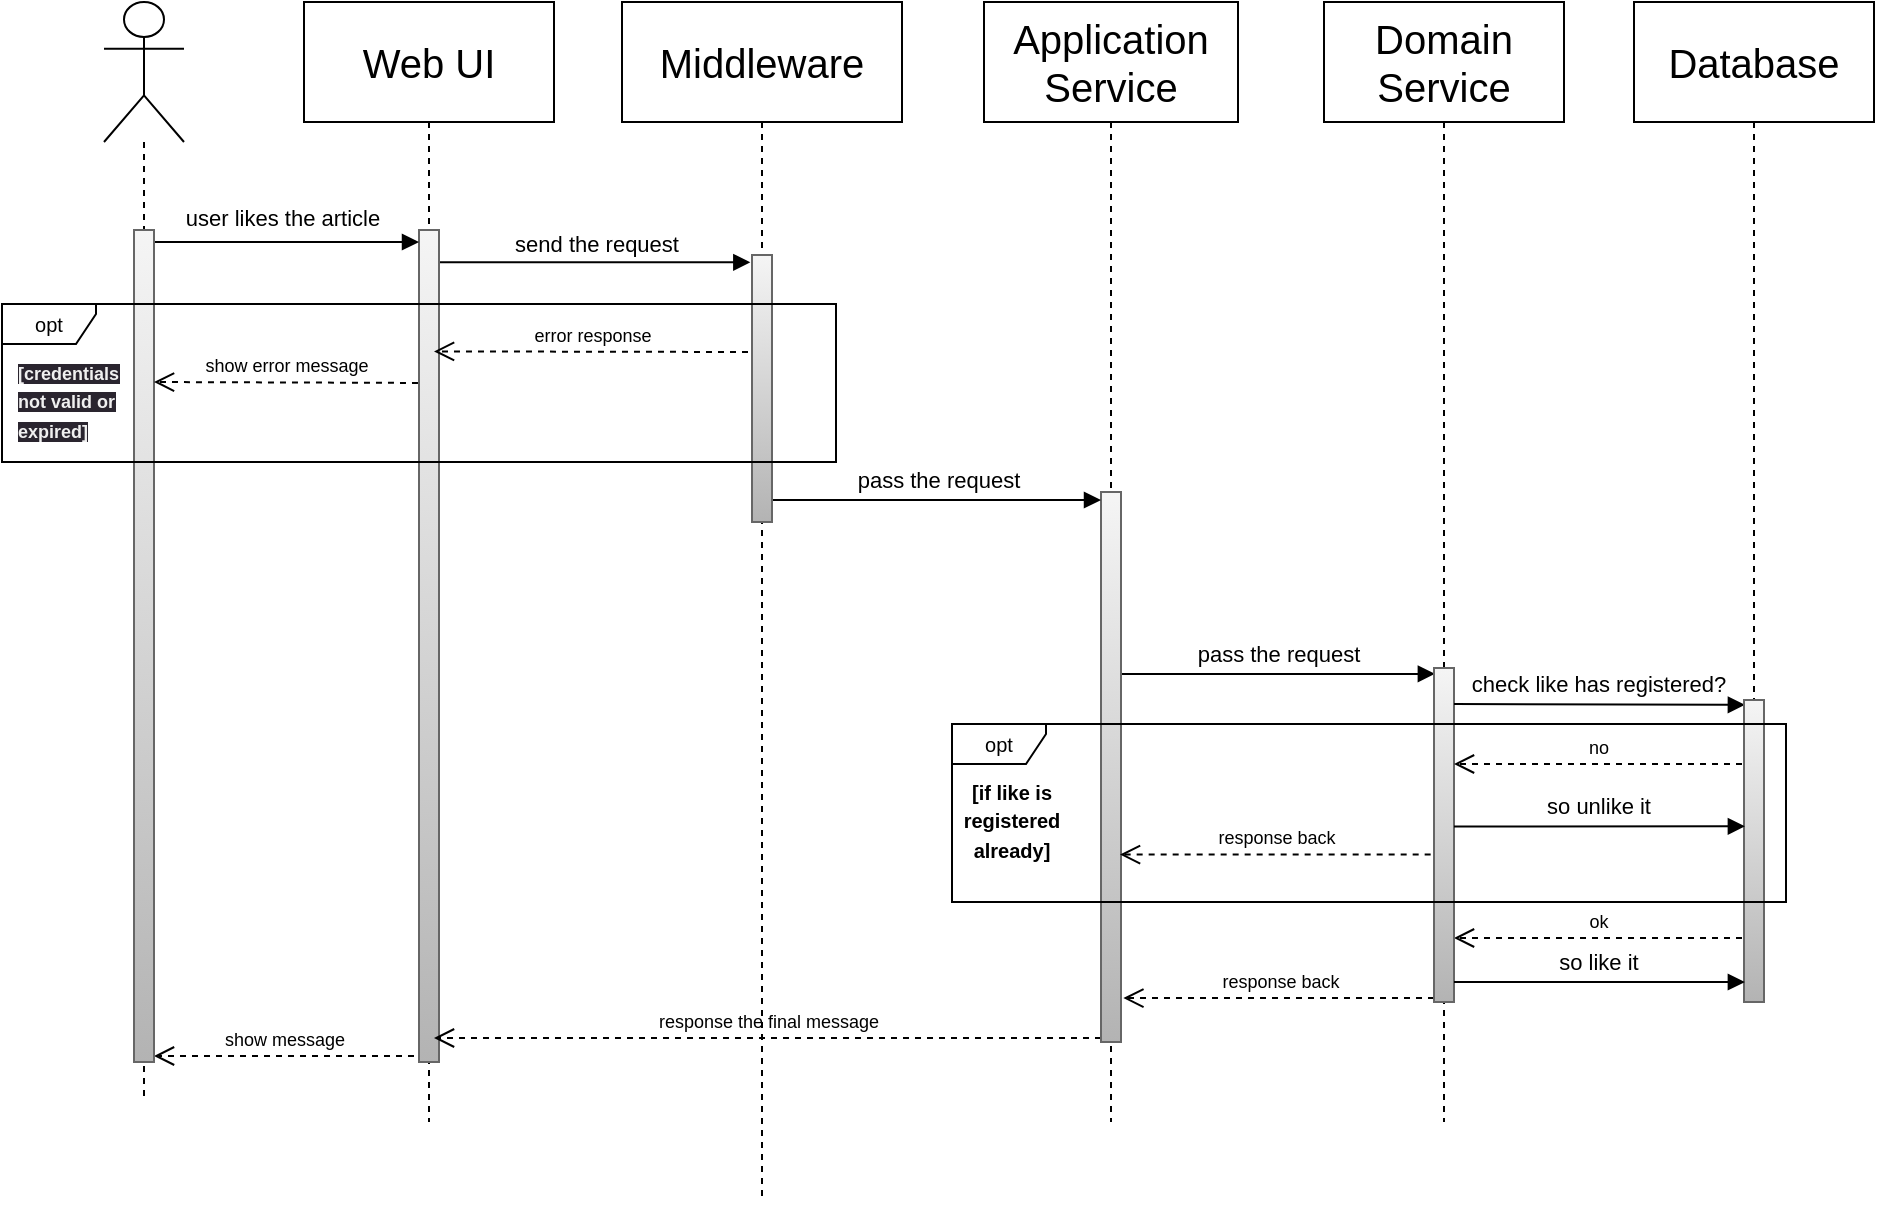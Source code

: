 <mxfile>
    <diagram id="r_0pb2NkjlxT87QyZEN4" name="Page-1">
        <mxGraphModel dx="523" dy="616" grid="1" gridSize="10" guides="1" tooltips="1" connect="1" arrows="1" fold="1" page="1" pageScale="1" pageWidth="850" pageHeight="1100" math="0" shadow="0">
            <root>
                <mxCell id="0"/>
                <mxCell id="1" parent="0"/>
                <mxCell id="2" value="" style="shape=umlLifeline;participant=umlActor;perimeter=lifelinePerimeter;whiteSpace=wrap;html=1;container=1;collapsible=0;recursiveResize=0;verticalAlign=top;spacingTop=36;outlineConnect=0;size=70;" vertex="1" parent="1">
                    <mxGeometry x="315" y="230" width="40" height="550" as="geometry"/>
                </mxCell>
                <mxCell id="3" value="&lt;font style=&quot;font-size: 20px;&quot;&gt;Web UI&lt;/font&gt;" style="shape=umlLifeline;perimeter=lifelinePerimeter;whiteSpace=wrap;html=1;container=1;collapsible=0;recursiveResize=0;outlineConnect=0;size=60;" vertex="1" parent="1">
                    <mxGeometry x="415" y="230" width="125" height="560" as="geometry"/>
                </mxCell>
                <mxCell id="4" value="send the request" style="html=1;verticalAlign=bottom;endArrow=block;entryX=-0.084;entryY=0.029;entryDx=0;entryDy=0;entryPerimeter=0;labelBackgroundColor=none;" edge="1" parent="3" source="5">
                    <mxGeometry width="80" relative="1" as="geometry">
                        <mxPoint x="60" y="130" as="sourcePoint"/>
                        <mxPoint x="223.16" y="130.15" as="targetPoint"/>
                    </mxGeometry>
                </mxCell>
                <mxCell id="5" value="" style="html=1;points=[];perimeter=orthogonalPerimeter;verticalAlign=middle;fillStyle=auto;rounded=0;glass=0;shadow=0;fillColor=#f5f5f5;gradientColor=#b3b3b3;strokeColor=#666666;" vertex="1" parent="3">
                    <mxGeometry x="57.5" y="114" width="10" height="416" as="geometry"/>
                </mxCell>
                <mxCell id="6" value="&lt;font style=&quot;&quot;&gt;&lt;font style=&quot;font-size: 20px;&quot;&gt;Middleware&lt;/font&gt;&lt;br&gt;&lt;/font&gt;" style="shape=umlLifeline;perimeter=lifelinePerimeter;whiteSpace=wrap;html=1;container=1;collapsible=0;recursiveResize=0;outlineConnect=0;size=60;" vertex="1" parent="1">
                    <mxGeometry x="574" y="230" width="140" height="600" as="geometry"/>
                </mxCell>
                <mxCell id="7" value="" style="html=1;points=[];perimeter=orthogonalPerimeter;fontSize=11;fillColor=#f5f5f5;gradientColor=#b3b3b3;strokeColor=#666666;" vertex="1" parent="6">
                    <mxGeometry x="65" y="126.5" width="10" height="133.5" as="geometry"/>
                </mxCell>
                <mxCell id="8" value="ok" style="html=1;verticalAlign=bottom;endArrow=open;dashed=1;endSize=8;labelBackgroundColor=none;fontSize=9;exitX=-0.1;exitY=0.968;exitDx=0;exitDy=0;exitPerimeter=0;" edge="1" parent="6">
                    <mxGeometry relative="1" as="geometry">
                        <mxPoint x="560" y="468.008" as="sourcePoint"/>
                        <mxPoint x="416.0" y="468.004" as="targetPoint"/>
                    </mxGeometry>
                </mxCell>
                <mxCell id="9" value="show message" style="html=1;verticalAlign=bottom;endArrow=open;dashed=1;endSize=8;labelBackgroundColor=none;fontSize=9;" edge="1" parent="6">
                    <mxGeometry relative="1" as="geometry">
                        <mxPoint x="-104.0" y="527" as="sourcePoint"/>
                        <mxPoint x="-234.0" y="527.004" as="targetPoint"/>
                    </mxGeometry>
                </mxCell>
                <mxCell id="10" value="response the final message" style="html=1;verticalAlign=bottom;endArrow=open;dashed=1;endSize=8;labelBackgroundColor=none;fontSize=9;exitX=-0.092;exitY=0.877;exitDx=0;exitDy=0;exitPerimeter=0;" edge="1" parent="6">
                    <mxGeometry relative="1" as="geometry">
                        <mxPoint x="239.5" y="518.004" as="sourcePoint"/>
                        <mxPoint x="-94" y="518" as="targetPoint"/>
                    </mxGeometry>
                </mxCell>
                <mxCell id="11" value="response back" style="html=1;verticalAlign=bottom;endArrow=open;dashed=1;endSize=8;labelBackgroundColor=none;fontSize=9;exitX=-0.1;exitY=0.968;exitDx=0;exitDy=0;exitPerimeter=0;entryX=1.117;entryY=0.986;entryDx=0;entryDy=0;entryPerimeter=0;" edge="1" parent="6">
                    <mxGeometry relative="1" as="geometry">
                        <mxPoint x="406" y="498.008" as="sourcePoint"/>
                        <mxPoint x="250.67" y="498.034" as="targetPoint"/>
                    </mxGeometry>
                </mxCell>
                <mxCell id="12" value="&lt;span style=&quot;font-size: 20px;&quot;&gt;Domain&lt;br&gt;Service&lt;br&gt;&lt;/span&gt;" style="shape=umlLifeline;perimeter=lifelinePerimeter;whiteSpace=wrap;html=1;container=1;collapsible=0;recursiveResize=0;outlineConnect=0;size=60;" vertex="1" parent="1">
                    <mxGeometry x="925" y="230" width="120" height="560" as="geometry"/>
                </mxCell>
                <mxCell id="13" value="&lt;font style=&quot;font-size: 11px;&quot;&gt;pass the request&lt;br&gt;&lt;/font&gt;" style="html=1;verticalAlign=bottom;endArrow=block;fontSize=14;labelBackgroundColor=none;entryX=0.043;entryY=0.088;entryDx=0;entryDy=0;entryPerimeter=0;" edge="1" parent="12">
                    <mxGeometry relative="1" as="geometry">
                        <mxPoint x="-101.5" y="336" as="sourcePoint"/>
                        <mxPoint x="55.43" y="335.936" as="targetPoint"/>
                    </mxGeometry>
                </mxCell>
                <mxCell id="14" value="" style="html=1;points=[];perimeter=orthogonalPerimeter;rounded=0;shadow=0;glass=0;sketch=0;fillStyle=auto;fontSize=14;fillColor=#f5f5f5;gradientColor=#b3b3b3;strokeColor=#666666;" vertex="1" parent="12">
                    <mxGeometry x="55" y="333" width="10" height="167" as="geometry"/>
                </mxCell>
                <mxCell id="15" value="&lt;font style=&quot;font-size: 11px;&quot;&gt;user likes the article&lt;br&gt;&lt;/font&gt;" style="html=1;verticalAlign=bottom;endArrow=block;fontSize=22;labelBackgroundColor=none;" edge="1" parent="1" target="5">
                    <mxGeometry x="0.004" width="80" relative="1" as="geometry">
                        <mxPoint x="335" y="350" as="sourcePoint"/>
                        <mxPoint x="465" y="350" as="targetPoint"/>
                        <Array as="points"/>
                        <mxPoint as="offset"/>
                    </mxGeometry>
                </mxCell>
                <mxCell id="16" value="&lt;font style=&quot;font-size: 20px;&quot;&gt;Application Service&lt;/font&gt;" style="shape=umlLifeline;perimeter=lifelinePerimeter;whiteSpace=wrap;html=1;container=1;collapsible=0;recursiveResize=0;outlineConnect=0;size=60;" vertex="1" parent="1">
                    <mxGeometry x="755" y="230" width="127" height="560" as="geometry"/>
                </mxCell>
                <mxCell id="17" value="" style="html=1;points=[];perimeter=orthogonalPerimeter;rounded=0;shadow=0;glass=0;sketch=0;fillStyle=auto;fontSize=14;fillColor=#f5f5f5;gradientColor=#b3b3b3;strokeColor=#666666;" vertex="1" parent="16">
                    <mxGeometry x="58.5" y="245" width="10" height="275" as="geometry"/>
                </mxCell>
                <mxCell id="18" value="" style="html=1;points=[];perimeter=orthogonalPerimeter;fillColor=#f5f5f5;gradientColor=#b3b3b3;strokeColor=#666666;" vertex="1" parent="1">
                    <mxGeometry x="330" y="344" width="10" height="416" as="geometry"/>
                </mxCell>
                <mxCell id="19" value="&lt;span style=&quot;font-size: 20px;&quot;&gt;Database&lt;br&gt;&lt;/span&gt;" style="shape=umlLifeline;perimeter=lifelinePerimeter;whiteSpace=wrap;html=1;container=1;collapsible=0;recursiveResize=0;outlineConnect=0;size=60;" vertex="1" parent="1">
                    <mxGeometry x="1080" y="230" width="120" height="500" as="geometry"/>
                </mxCell>
                <mxCell id="20" value="&lt;font style=&quot;font-size: 11px;&quot;&gt;check like has registered?&lt;br&gt;&lt;/font&gt;" style="html=1;verticalAlign=bottom;endArrow=block;fontSize=14;labelBackgroundColor=none;entryX=0.044;entryY=0.016;entryDx=0;entryDy=0;entryPerimeter=0;" edge="1" parent="19" target="21">
                    <mxGeometry relative="1" as="geometry">
                        <mxPoint x="-90" y="351" as="sourcePoint"/>
                        <mxPoint x="64" y="351" as="targetPoint"/>
                    </mxGeometry>
                </mxCell>
                <mxCell id="21" value="" style="html=1;points=[];perimeter=orthogonalPerimeter;rounded=0;shadow=0;glass=0;sketch=0;fillStyle=auto;fontSize=14;fillColor=#f5f5f5;gradientColor=#b3b3b3;strokeColor=#666666;" vertex="1" parent="19">
                    <mxGeometry x="55" y="349" width="10" height="151" as="geometry"/>
                </mxCell>
                <mxCell id="22" value="opt" style="shape=umlFrame;whiteSpace=wrap;html=1;fontSize=10;width=47;height=20;" vertex="1" parent="1">
                    <mxGeometry x="264" y="381" width="417" height="79" as="geometry"/>
                </mxCell>
                <mxCell id="23" value="error response" style="html=1;verticalAlign=bottom;endArrow=open;dashed=1;endSize=8;labelBackgroundColor=none;fontSize=9;entryX=0.518;entryY=0.3;entryDx=0;entryDy=0;entryPerimeter=0;" edge="1" parent="1" target="22">
                    <mxGeometry relative="1" as="geometry">
                        <mxPoint x="637" y="405" as="sourcePoint"/>
                        <mxPoint x="507.0" y="405.004" as="targetPoint"/>
                    </mxGeometry>
                </mxCell>
                <mxCell id="24" value="show error message" style="html=1;verticalAlign=bottom;endArrow=open;dashed=1;endSize=8;labelBackgroundColor=none;fontSize=9;" edge="1" parent="1">
                    <mxGeometry relative="1" as="geometry">
                        <mxPoint x="471.99" y="420.47" as="sourcePoint"/>
                        <mxPoint x="340" y="420" as="targetPoint"/>
                    </mxGeometry>
                </mxCell>
                <mxCell id="25" value="&lt;span style=&quot;border-color: rgb(0, 0, 0); color: rgb(240, 240, 240); font-family: Helvetica; font-style: normal; font-variant-ligatures: normal; font-variant-caps: normal; letter-spacing: normal; orphans: 2; text-indent: 0px; text-transform: none; widows: 2; word-spacing: 0px; -webkit-text-stroke-width: 0px; text-decoration-thickness: initial; text-decoration-style: initial; text-decoration-color: initial; font-size: 9px; font-weight: 700; text-align: center; background-color: rgb(42, 37, 47); float: none; display: inline !important;&quot;&gt;[credentials not valid or expired&lt;/span&gt;&lt;span style=&quot;border-color: rgb(0, 0, 0); color: rgb(240, 240, 240); font-family: Helvetica; font-style: normal; font-variant-ligatures: normal; font-variant-caps: normal; letter-spacing: normal; orphans: 2; text-indent: 0px; text-transform: none; widows: 2; word-spacing: 0px; -webkit-text-stroke-width: 0px; text-decoration-thickness: initial; text-decoration-style: initial; text-decoration-color: initial; font-size: 9px; font-weight: 700; text-align: center; background-color: rgb(42, 37, 47); float: none; display: inline !important;&quot;&gt;]&lt;/span&gt;" style="text;whiteSpace=wrap;html=1;" vertex="1" parent="1">
                    <mxGeometry x="270" y="401" width="60" height="40" as="geometry"/>
                </mxCell>
                <mxCell id="26" value="&lt;font style=&quot;font-size: 11px;&quot;&gt;pass the request&lt;br&gt;&lt;/font&gt;" style="html=1;verticalAlign=bottom;endArrow=block;fontSize=14;labelBackgroundColor=none;" edge="1" parent="1">
                    <mxGeometry relative="1" as="geometry">
                        <mxPoint x="649.5" y="479" as="sourcePoint"/>
                        <mxPoint x="813.5" y="479" as="targetPoint"/>
                    </mxGeometry>
                </mxCell>
                <mxCell id="27" value="opt" style="shape=umlFrame;whiteSpace=wrap;html=1;fontSize=10;width=47;height=20;" vertex="1" parent="1">
                    <mxGeometry x="739" y="591" width="417" height="89" as="geometry"/>
                </mxCell>
                <mxCell id="28" value="&lt;div style=&quot;text-align: center;&quot;&gt;&lt;span style=&quot;background-color: initial;&quot;&gt;&lt;font size=&quot;1&quot;&gt;&lt;b&gt;[if like is&lt;/b&gt;&lt;/font&gt;&lt;/span&gt;&lt;/div&gt;&lt;div style=&quot;text-align: center;&quot;&gt;&lt;span style=&quot;background-color: initial;&quot;&gt;&lt;font size=&quot;1&quot;&gt;&lt;b&gt;registered already]&lt;/b&gt;&lt;/font&gt;&lt;/span&gt;&lt;/div&gt;" style="text;whiteSpace=wrap;html=1;" vertex="1" parent="1">
                    <mxGeometry x="733" y="610.75" width="70" height="45.5" as="geometry"/>
                </mxCell>
                <mxCell id="29" value="no" style="html=1;verticalAlign=bottom;endArrow=open;dashed=1;endSize=8;labelBackgroundColor=none;fontSize=9;exitX=-0.1;exitY=0.968;exitDx=0;exitDy=0;exitPerimeter=0;" edge="1" parent="1">
                    <mxGeometry relative="1" as="geometry">
                        <mxPoint x="1134" y="611.008" as="sourcePoint"/>
                        <mxPoint x="990.0" y="611.004" as="targetPoint"/>
                    </mxGeometry>
                </mxCell>
                <mxCell id="30" value="response back" style="html=1;verticalAlign=bottom;endArrow=open;dashed=1;endSize=8;labelBackgroundColor=none;fontSize=9;exitX=-0.1;exitY=0.968;exitDx=0;exitDy=0;exitPerimeter=0;entryX=1.117;entryY=0.986;entryDx=0;entryDy=0;entryPerimeter=0;" edge="1" parent="1">
                    <mxGeometry relative="1" as="geometry">
                        <mxPoint x="978.33" y="656.248" as="sourcePoint"/>
                        <mxPoint x="823" y="656.274" as="targetPoint"/>
                    </mxGeometry>
                </mxCell>
                <mxCell id="33" value="&lt;font style=&quot;font-size: 11px;&quot;&gt;so unlike it&lt;br&gt;&lt;/font&gt;" style="html=1;verticalAlign=bottom;endArrow=block;fontSize=14;labelBackgroundColor=none;entryX=0.044;entryY=0.016;entryDx=0;entryDy=0;entryPerimeter=0;" edge="1" parent="1">
                    <mxGeometry relative="1" as="geometry">
                        <mxPoint x="990.0" y="642.24" as="sourcePoint"/>
                        <mxPoint x="1135.44" y="642.176" as="targetPoint"/>
                    </mxGeometry>
                </mxCell>
                <mxCell id="34" value="&lt;font style=&quot;font-size: 11px;&quot;&gt;so like it&lt;br&gt;&lt;/font&gt;" style="html=1;verticalAlign=bottom;endArrow=block;fontSize=14;labelBackgroundColor=none;entryX=0.044;entryY=0.016;entryDx=0;entryDy=0;entryPerimeter=0;" edge="1" parent="1">
                    <mxGeometry relative="1" as="geometry">
                        <mxPoint x="990.0" y="720.06" as="sourcePoint"/>
                        <mxPoint x="1135.44" y="719.996" as="targetPoint"/>
                    </mxGeometry>
                </mxCell>
            </root>
        </mxGraphModel>
    </diagram>
</mxfile>